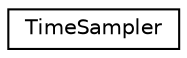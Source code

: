 digraph "Graphical Class Hierarchy"
{
 // LATEX_PDF_SIZE
  edge [fontname="Helvetica",fontsize="10",labelfontname="Helvetica",labelfontsize="10"];
  node [fontname="Helvetica",fontsize="10",shape=record];
  rankdir="LR";
  Node0 [label="TimeSampler",height=0.2,width=0.4,color="black", fillcolor="white", style="filled",URL="$struct_time_sampler.html",tooltip=" "];
}
